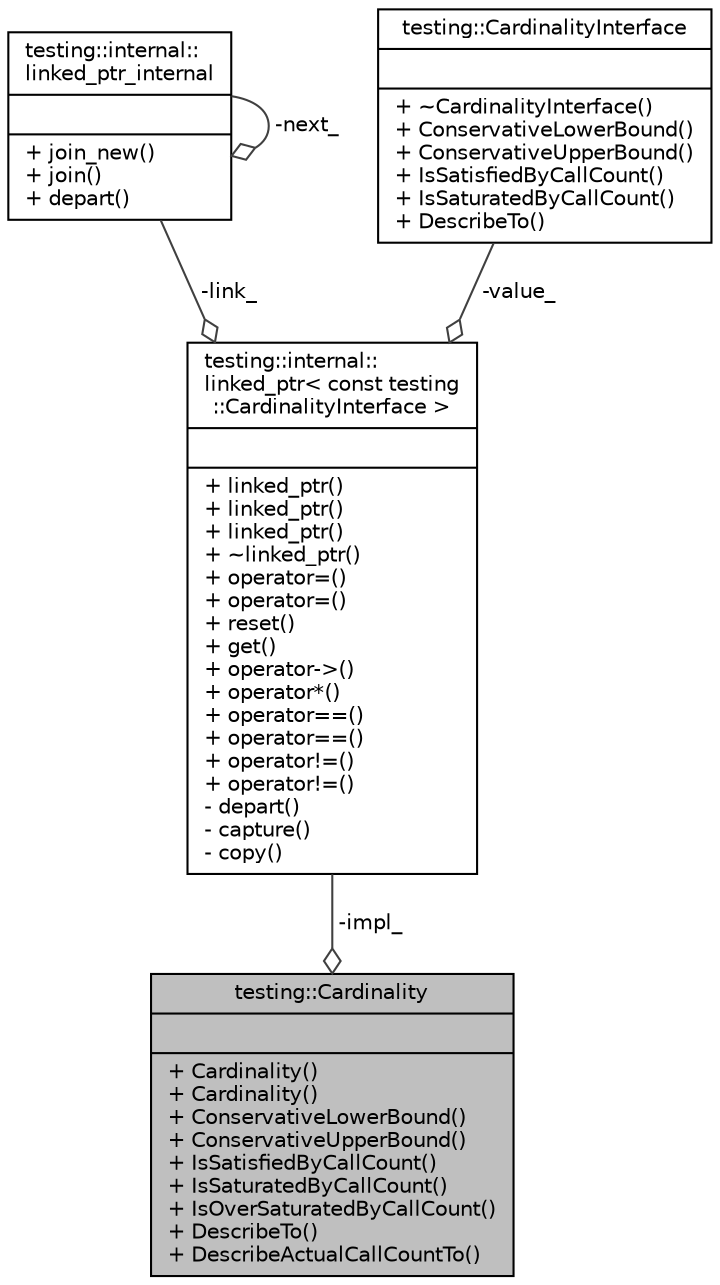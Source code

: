 digraph "testing::Cardinality"
{
  edge [fontname="Helvetica",fontsize="10",labelfontname="Helvetica",labelfontsize="10"];
  node [fontname="Helvetica",fontsize="10",shape=record];
  Node1 [label="{testing::Cardinality\n||+ Cardinality()\l+ Cardinality()\l+ ConservativeLowerBound()\l+ ConservativeUpperBound()\l+ IsSatisfiedByCallCount()\l+ IsSaturatedByCallCount()\l+ IsOverSaturatedByCallCount()\l+ DescribeTo()\l+ DescribeActualCallCountTo()\l}",height=0.2,width=0.4,color="black", fillcolor="grey75", style="filled", fontcolor="black"];
  Node2 -> Node1 [color="grey25",fontsize="10",style="solid",label=" -impl_" ,arrowhead="odiamond",fontname="Helvetica"];
  Node2 [label="{testing::internal::\llinked_ptr\< const testing\l::CardinalityInterface \>\n||+ linked_ptr()\l+ linked_ptr()\l+ linked_ptr()\l+ ~linked_ptr()\l+ operator=()\l+ operator=()\l+ reset()\l+ get()\l+ operator-\>()\l+ operator*()\l+ operator==()\l+ operator==()\l+ operator!=()\l+ operator!=()\l- depart()\l- capture()\l- copy()\l}",height=0.2,width=0.4,color="black", fillcolor="white", style="filled",URL="$d9/df4/classtesting_1_1internal_1_1linked__ptr.html"];
  Node3 -> Node2 [color="grey25",fontsize="10",style="solid",label=" -link_" ,arrowhead="odiamond",fontname="Helvetica"];
  Node3 [label="{testing::internal::\llinked_ptr_internal\n||+ join_new()\l+ join()\l+ depart()\l}",height=0.2,width=0.4,color="black", fillcolor="white", style="filled",URL="$d7/d67/classtesting_1_1internal_1_1linked__ptr__internal.html"];
  Node3 -> Node3 [color="grey25",fontsize="10",style="solid",label=" -next_" ,arrowhead="odiamond",fontname="Helvetica"];
  Node4 -> Node2 [color="grey25",fontsize="10",style="solid",label=" -value_" ,arrowhead="odiamond",fontname="Helvetica"];
  Node4 [label="{testing::CardinalityInterface\n||+ ~CardinalityInterface()\l+ ConservativeLowerBound()\l+ ConservativeUpperBound()\l+ IsSatisfiedByCallCount()\l+ IsSaturatedByCallCount()\l+ DescribeTo()\l}",height=0.2,width=0.4,color="black", fillcolor="white", style="filled",URL="$d9/da7/classtesting_1_1_cardinality_interface.html"];
}
